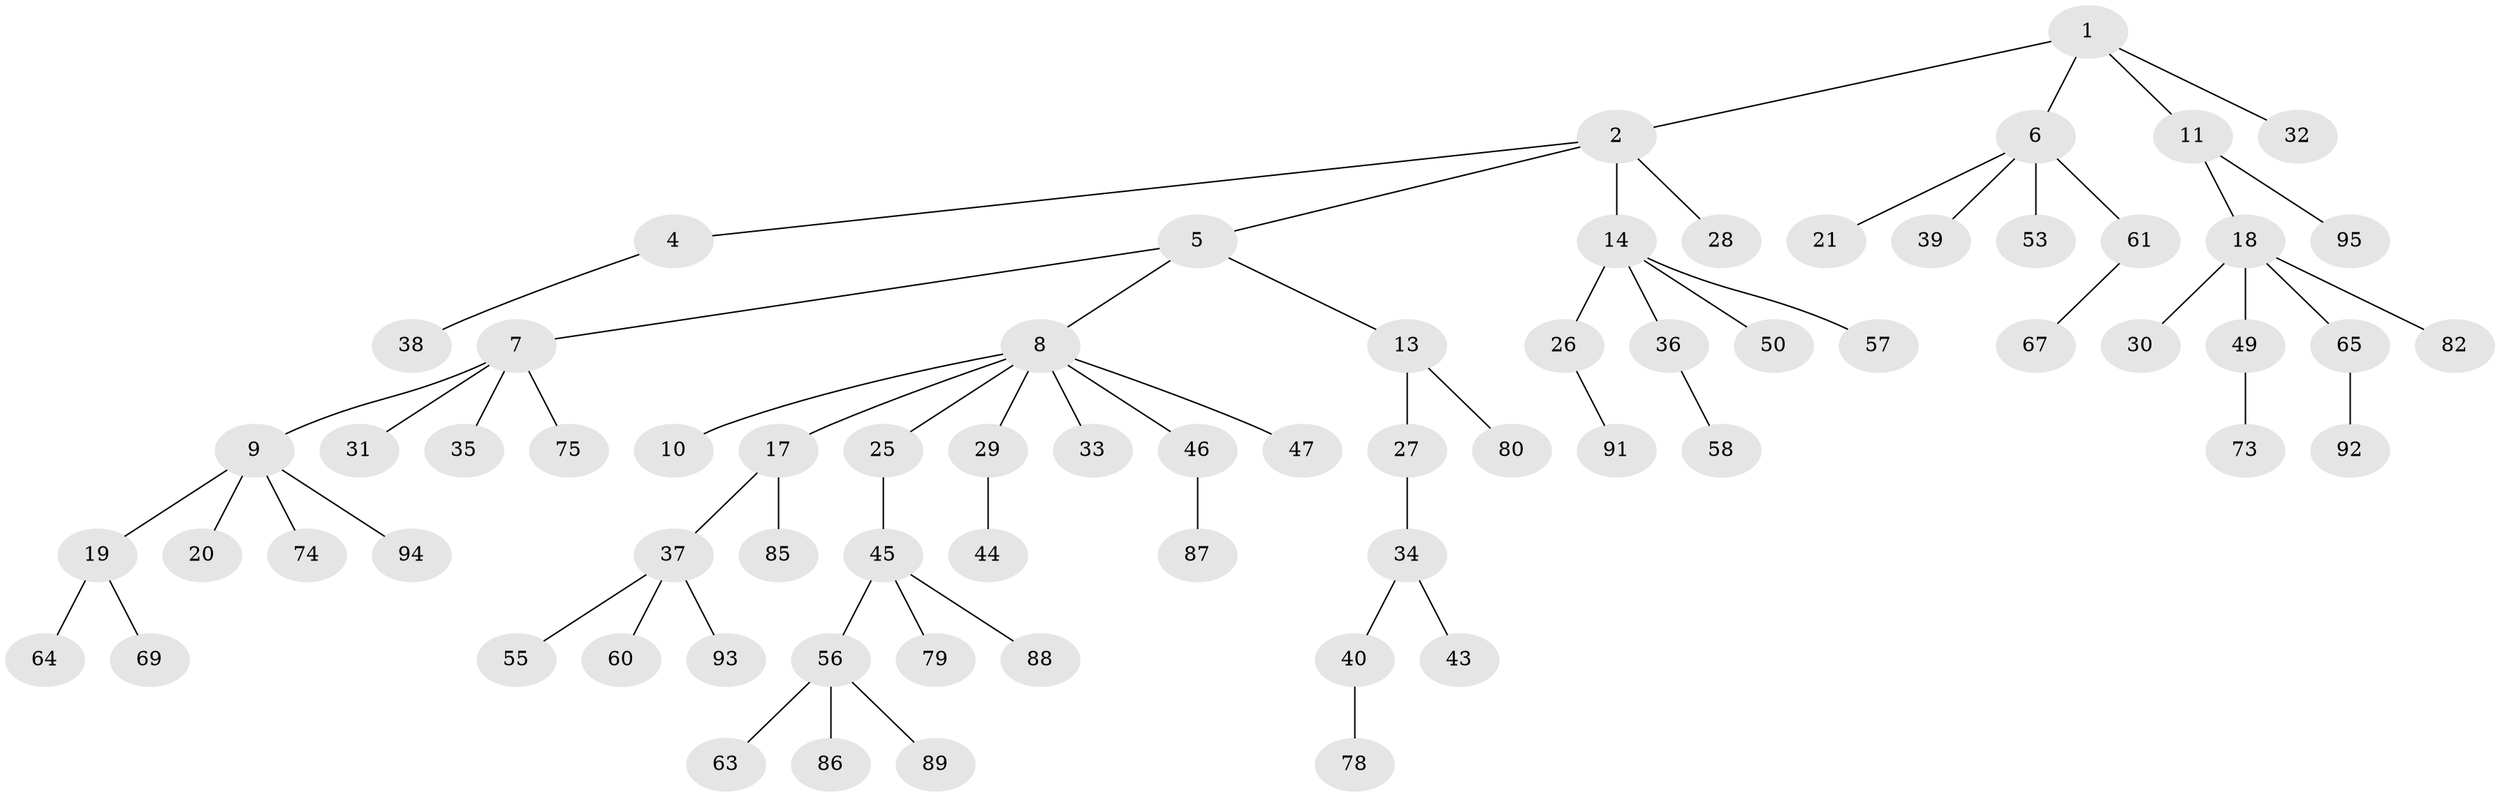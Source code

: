 // original degree distribution, {4: 0.061855670103092786, 6: 0.041237113402061855, 2: 0.13402061855670103, 3: 0.14432989690721648, 5: 0.041237113402061855, 1: 0.5773195876288659}
// Generated by graph-tools (version 1.1) at 2025/42/03/06/25 10:42:03]
// undirected, 69 vertices, 68 edges
graph export_dot {
graph [start="1"]
  node [color=gray90,style=filled];
  1 [super="+3"];
  2 [super="+42"];
  4 [super="+12"];
  5;
  6 [super="+15"];
  7 [super="+16"];
  8 [super="+23"];
  9 [super="+22"];
  10;
  11;
  13 [super="+24"];
  14 [super="+41"];
  17 [super="+48"];
  18 [super="+54"];
  19 [super="+84"];
  20;
  21 [super="+52"];
  25 [super="+72"];
  26;
  27 [super="+83"];
  28;
  29;
  30;
  31;
  32 [super="+71"];
  33;
  34;
  35 [super="+77"];
  36 [super="+76"];
  37 [super="+59"];
  38;
  39;
  40 [super="+90"];
  43;
  44 [super="+62"];
  45 [super="+51"];
  46 [super="+70"];
  47;
  49 [super="+68"];
  50;
  53;
  55;
  56 [super="+81"];
  57;
  58 [super="+97"];
  60;
  61;
  63;
  64 [super="+66"];
  65 [super="+96"];
  67;
  69;
  73;
  74;
  75;
  78;
  79;
  80;
  82;
  85;
  86;
  87;
  88;
  89;
  91;
  92;
  93;
  94;
  95;
  1 -- 2;
  1 -- 11;
  1 -- 32;
  1 -- 6;
  2 -- 4;
  2 -- 5;
  2 -- 14;
  2 -- 28;
  4 -- 38;
  5 -- 7;
  5 -- 8;
  5 -- 13;
  6 -- 53;
  6 -- 61;
  6 -- 21;
  6 -- 39;
  7 -- 9;
  7 -- 35;
  7 -- 75;
  7 -- 31;
  8 -- 10;
  8 -- 17;
  8 -- 29;
  8 -- 46;
  8 -- 25;
  8 -- 33;
  8 -- 47;
  9 -- 19;
  9 -- 20;
  9 -- 74;
  9 -- 94;
  11 -- 18;
  11 -- 95;
  13 -- 80;
  13 -- 27;
  14 -- 26;
  14 -- 36;
  14 -- 50;
  14 -- 57;
  17 -- 37;
  17 -- 85;
  18 -- 30;
  18 -- 49;
  18 -- 65;
  18 -- 82;
  19 -- 64;
  19 -- 69;
  25 -- 45;
  26 -- 91;
  27 -- 34;
  29 -- 44;
  34 -- 40;
  34 -- 43;
  36 -- 58;
  37 -- 55;
  37 -- 93;
  37 -- 60;
  40 -- 78;
  45 -- 56;
  45 -- 79;
  45 -- 88;
  46 -- 87;
  49 -- 73;
  56 -- 63;
  56 -- 86;
  56 -- 89;
  61 -- 67;
  65 -- 92;
}
